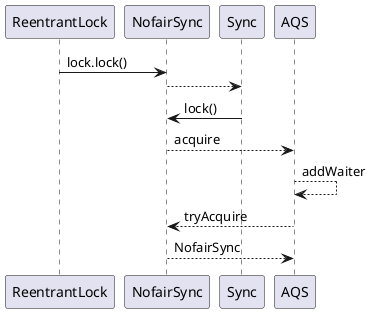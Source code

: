 @startuml
ReentrantLock -> NofairSync: lock.lock()
NofairSync --> Sync:

Sync -> NofairSync: lock()
NofairSync --> AQS: acquire
AQS --> AQS: addWaiter
AQS --> NofairSync:tryAcquire
NofairSync --> AQS: NofairSync
@enduml